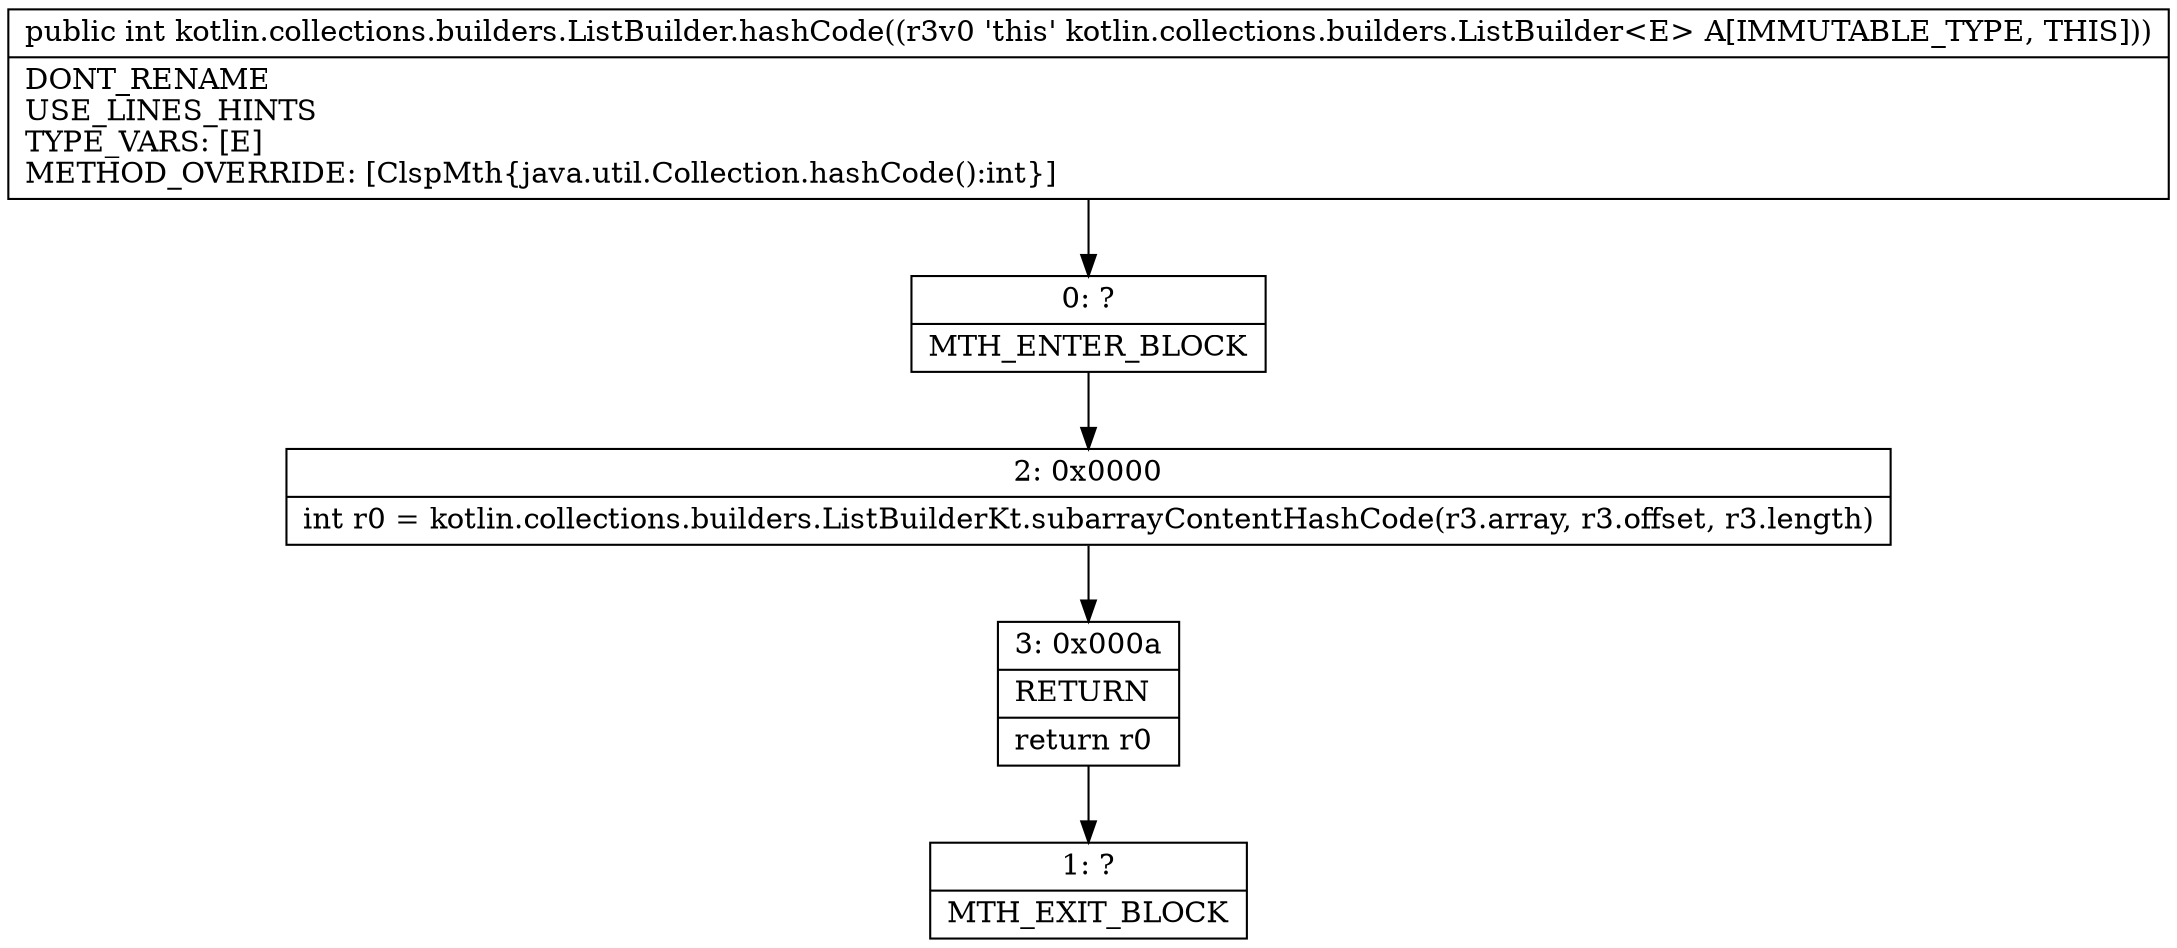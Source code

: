 digraph "CFG forkotlin.collections.builders.ListBuilder.hashCode()I" {
Node_0 [shape=record,label="{0\:\ ?|MTH_ENTER_BLOCK\l}"];
Node_2 [shape=record,label="{2\:\ 0x0000|int r0 = kotlin.collections.builders.ListBuilderKt.subarrayContentHashCode(r3.array, r3.offset, r3.length)\l}"];
Node_3 [shape=record,label="{3\:\ 0x000a|RETURN\l|return r0\l}"];
Node_1 [shape=record,label="{1\:\ ?|MTH_EXIT_BLOCK\l}"];
MethodNode[shape=record,label="{public int kotlin.collections.builders.ListBuilder.hashCode((r3v0 'this' kotlin.collections.builders.ListBuilder\<E\> A[IMMUTABLE_TYPE, THIS]))  | DONT_RENAME\lUSE_LINES_HINTS\lTYPE_VARS: [E]\lMETHOD_OVERRIDE: [ClspMth\{java.util.Collection.hashCode():int\}]\l}"];
MethodNode -> Node_0;Node_0 -> Node_2;
Node_2 -> Node_3;
Node_3 -> Node_1;
}

